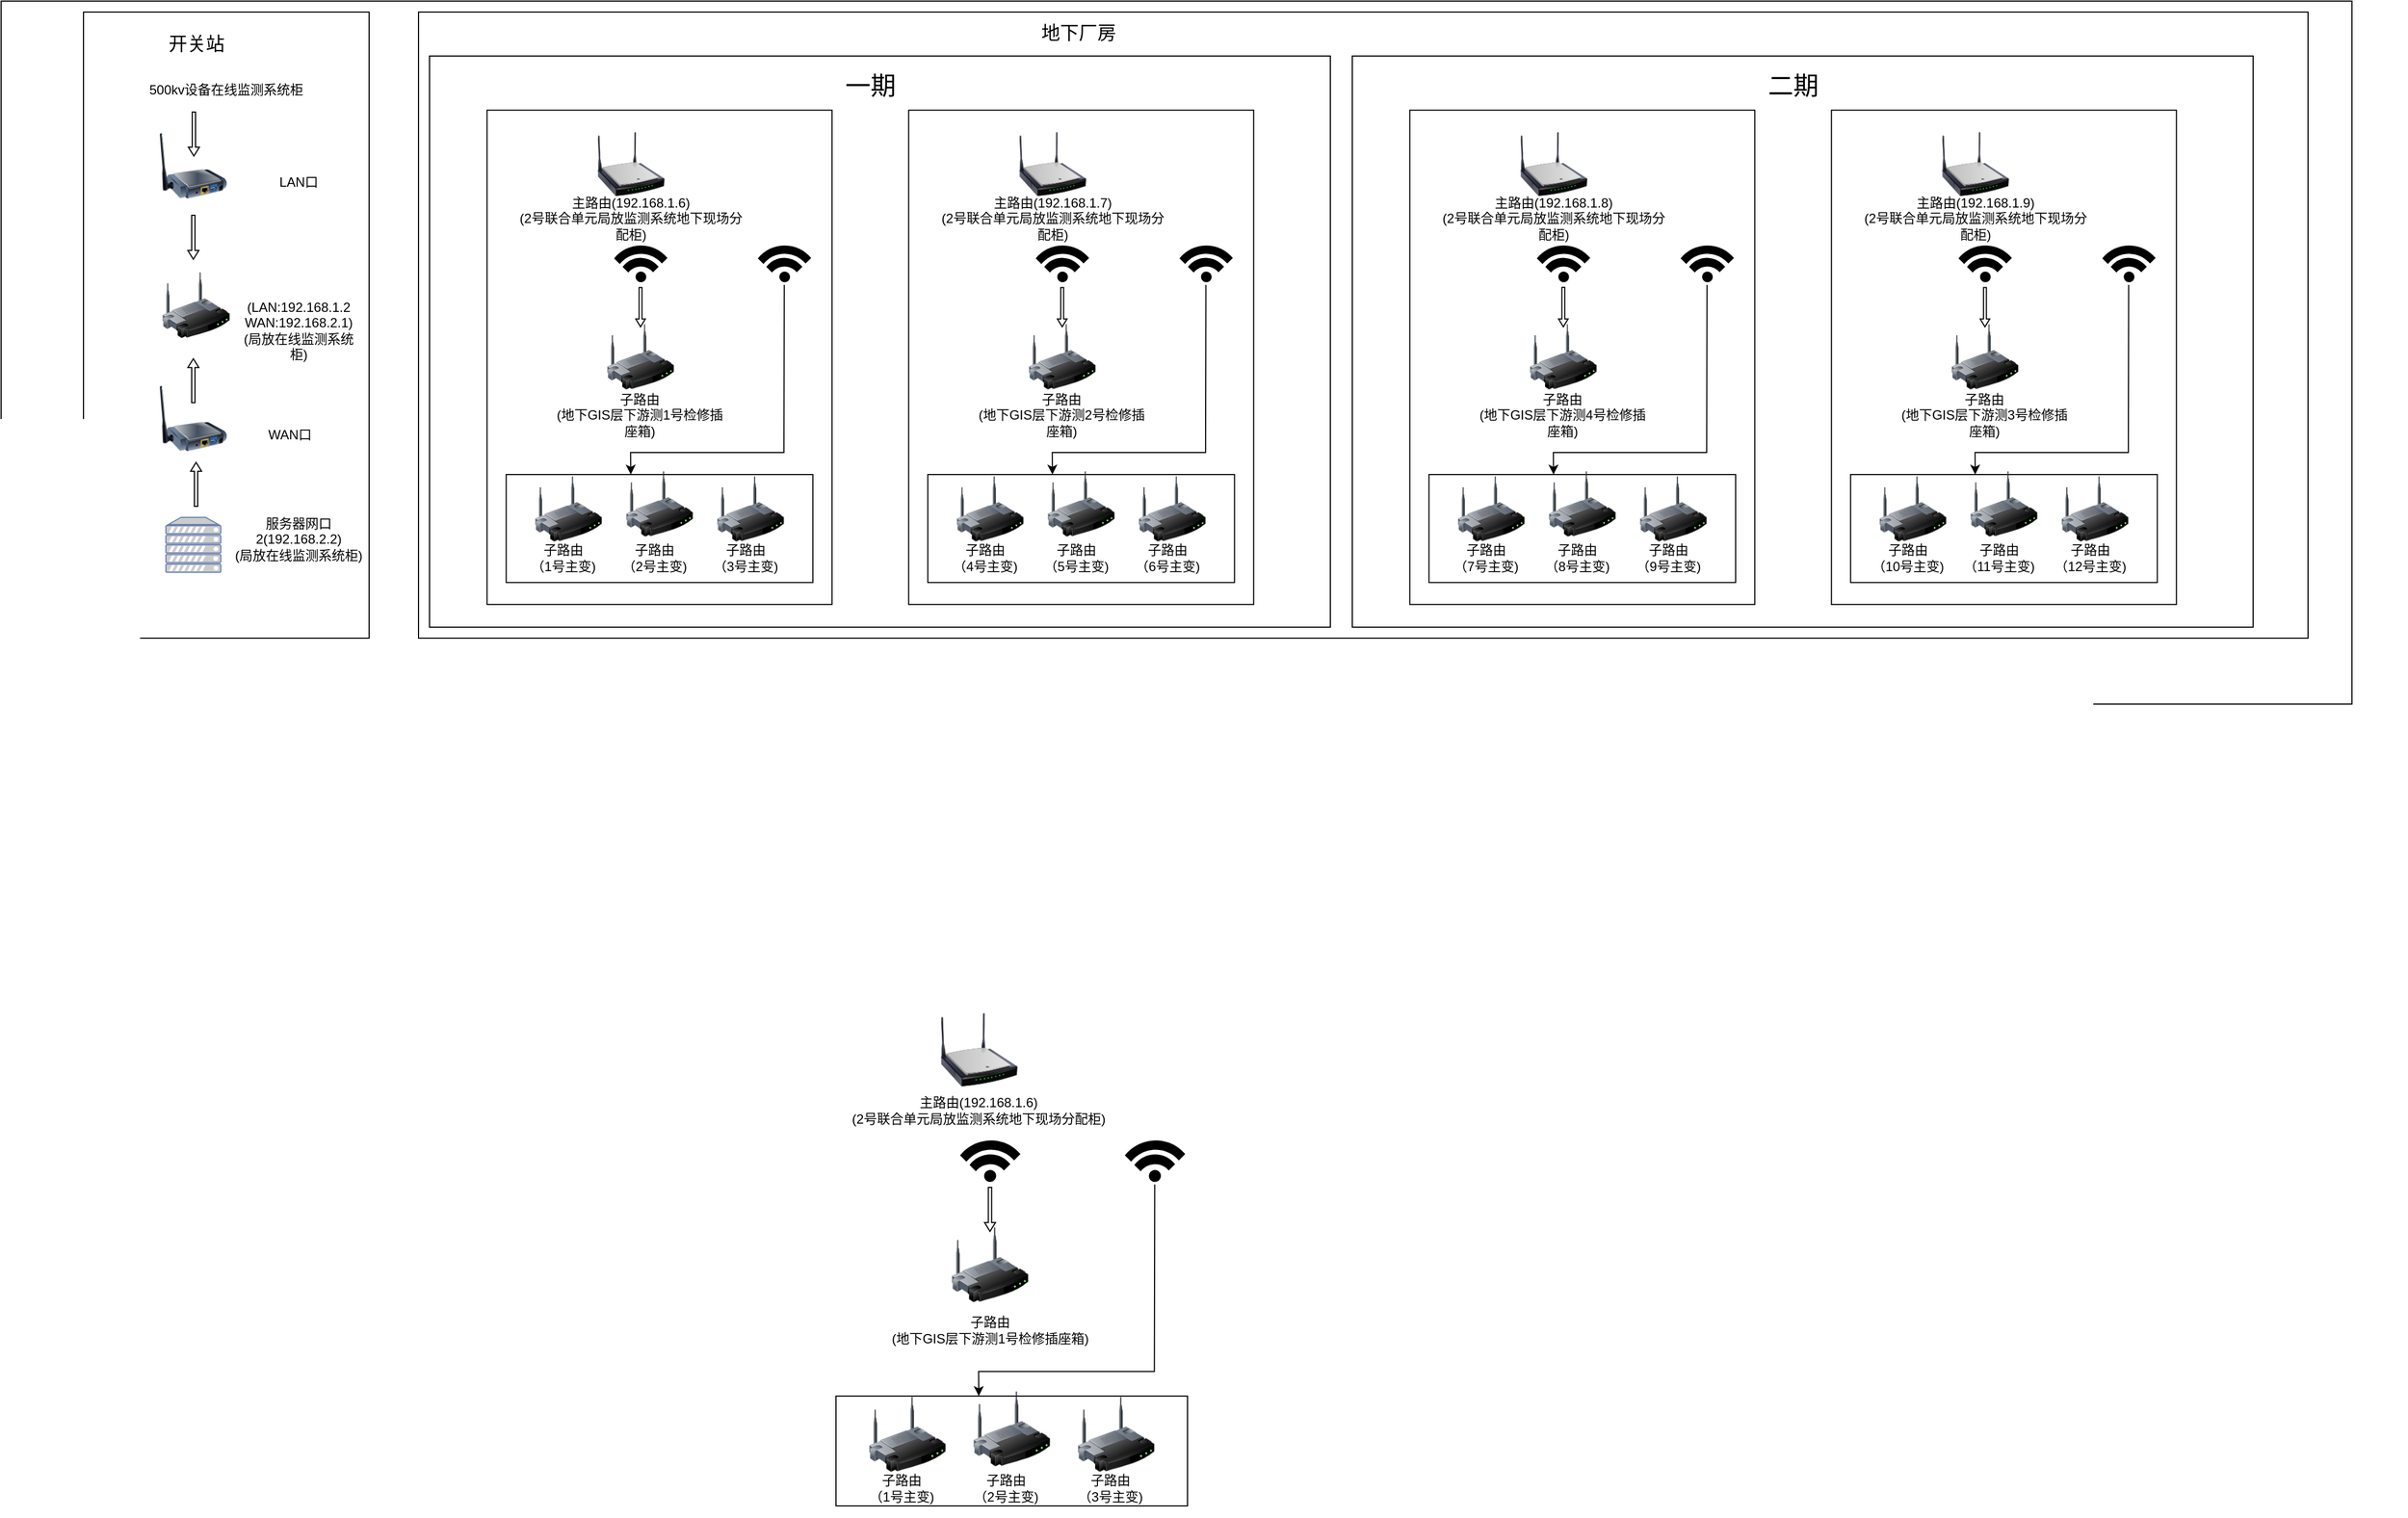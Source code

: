 <mxfile version="24.7.6">
  <diagram name="Page-1" id="aosDA4qA5bZYDhBi-emK">
    <mxGraphModel dx="1353" dy="1189" grid="1" gridSize="10" guides="1" tooltips="1" connect="1" arrows="1" fold="1" page="1" pageScale="1" pageWidth="827" pageHeight="1169" math="0" shadow="0">
      <root>
        <mxCell id="0" />
        <mxCell id="1" parent="0" />
        <mxCell id="ZMJJaka81BN4asmu8L4e-189" value="" style="rounded=0;whiteSpace=wrap;html=1;" vertex="1" parent="1">
          <mxGeometry x="260" y="40" width="2140" height="640" as="geometry" />
        </mxCell>
        <mxCell id="ZMJJaka81BN4asmu8L4e-63" value="" style="group" vertex="1" connectable="0" parent="1">
          <mxGeometry x="620" y="60" width="1830" height="820" as="geometry" />
        </mxCell>
        <mxCell id="ZMJJaka81BN4asmu8L4e-188" value="地下厂房" style="rounded=0;whiteSpace=wrap;html=1;fillColor=none;fontSize=17;strokeColor=none;" vertex="1" parent="ZMJJaka81BN4asmu8L4e-63">
          <mxGeometry x="561" y="-20" width="120" height="60" as="geometry" />
        </mxCell>
        <mxCell id="ZMJJaka81BN4asmu8L4e-4" value="" style="rounded=0;whiteSpace=wrap;html=1;fillColor=none;" vertex="1" parent="1">
          <mxGeometry x="335" y="50" width="260" height="570" as="geometry" />
        </mxCell>
        <mxCell id="ZMJJaka81BN4asmu8L4e-5" value="500kv设备在线监测系统柜" style="rounded=0;whiteSpace=wrap;html=1;fillColor=none;strokeColor=none;" vertex="1" parent="1">
          <mxGeometry x="390" y="91" width="150" height="60" as="geometry" />
        </mxCell>
        <mxCell id="ZMJJaka81BN4asmu8L4e-7" value="" style="image;html=1;image=img/lib/clip_art/networking/Print_Server_Wireless_128x128.png" vertex="1" parent="1">
          <mxGeometry x="402.5" y="160" width="65" height="60" as="geometry" />
        </mxCell>
        <mxCell id="ZMJJaka81BN4asmu8L4e-9" value="" style="image;html=1;image=img/lib/clip_art/networking/Wireless_Router_128x128.png" vertex="1" parent="1">
          <mxGeometry x="402.5" y="287" width="70" height="60" as="geometry" />
        </mxCell>
        <mxCell id="ZMJJaka81BN4asmu8L4e-18" value="" style="fontColor=#0066CC;verticalAlign=top;verticalLabelPosition=bottom;labelPosition=center;align=center;html=1;outlineConnect=0;fillColor=#CCCCCC;strokeColor=#6881B3;gradientColor=none;gradientDirection=north;strokeWidth=2;shape=mxgraph.networks.server;" vertex="1" parent="1">
          <mxGeometry x="410" y="510" width="50" height="50" as="geometry" />
        </mxCell>
        <mxCell id="ZMJJaka81BN4asmu8L4e-20" value="LAN口" style="rounded=0;whiteSpace=wrap;html=1;fillColor=none;strokeColor=none;" vertex="1" parent="1">
          <mxGeometry x="507.5" y="190" width="46" height="30" as="geometry" />
        </mxCell>
        <mxCell id="ZMJJaka81BN4asmu8L4e-21" value="" style="shape=singleArrow;direction=south;whiteSpace=wrap;html=1;" vertex="1" parent="1">
          <mxGeometry x="430" y="235" width="10" height="40" as="geometry" />
        </mxCell>
        <mxCell id="ZMJJaka81BN4asmu8L4e-22" value="(LAN:192.168.1.2&lt;div&gt;WAN:192.168.2.1)(局放在线监测系统柜)&lt;/div&gt;" style="rounded=0;whiteSpace=wrap;html=1;fillColor=none;strokeColor=none;" vertex="1" parent="1">
          <mxGeometry x="472.5" y="310" width="116" height="60" as="geometry" />
        </mxCell>
        <mxCell id="ZMJJaka81BN4asmu8L4e-26" value="" style="shape=singleArrow;direction=south;whiteSpace=wrap;html=1;" vertex="1" parent="1">
          <mxGeometry x="430.5" y="141" width="10" height="40" as="geometry" />
        </mxCell>
        <mxCell id="ZMJJaka81BN4asmu8L4e-29" value="" style="shape=singleArrow;direction=south;whiteSpace=wrap;html=1;rotation=-180;" vertex="1" parent="1">
          <mxGeometry x="430" y="365.6" width="10" height="40" as="geometry" />
        </mxCell>
        <mxCell id="ZMJJaka81BN4asmu8L4e-30" value="" style="image;html=1;image=img/lib/clip_art/networking/Print_Server_Wireless_128x128.png" vertex="1" parent="1">
          <mxGeometry x="402.5" y="390" width="65" height="60" as="geometry" />
        </mxCell>
        <mxCell id="ZMJJaka81BN4asmu8L4e-31" value="WAN口" style="rounded=0;whiteSpace=wrap;html=1;fillColor=none;strokeColor=none;" vertex="1" parent="1">
          <mxGeometry x="500" y="420" width="46" height="30" as="geometry" />
        </mxCell>
        <mxCell id="ZMJJaka81BN4asmu8L4e-32" value="" style="shape=singleArrow;direction=south;whiteSpace=wrap;html=1;rotation=-180;" vertex="1" parent="1">
          <mxGeometry x="432.5" y="460" width="10" height="40" as="geometry" />
        </mxCell>
        <mxCell id="ZMJJaka81BN4asmu8L4e-33" value="服务器网口2(192.168.2.2)&lt;div&gt;(局放在线监测系统柜)&lt;/div&gt;" style="rounded=0;whiteSpace=wrap;html=1;strokeColor=none;fillColor=none;" vertex="1" parent="1">
          <mxGeometry x="470.5" y="500" width="120" height="60" as="geometry" />
        </mxCell>
        <mxCell id="ZMJJaka81BN4asmu8L4e-36" value="开关站" style="rounded=0;whiteSpace=wrap;html=1;fillColor=none;strokeColor=none;fontSize=17;" vertex="1" parent="1">
          <mxGeometry x="387.5" y="60" width="100" height="40" as="geometry" />
        </mxCell>
        <mxCell id="ZMJJaka81BN4asmu8L4e-83" value="" style="group" vertex="1" connectable="0" parent="1">
          <mxGeometry x="1000" y="940" width="360" height="480" as="geometry" />
        </mxCell>
        <mxCell id="ZMJJaka81BN4asmu8L4e-84" value="" style="group" vertex="1" connectable="0" parent="ZMJJaka81BN4asmu8L4e-83">
          <mxGeometry width="360" height="480" as="geometry" />
        </mxCell>
        <mxCell id="ZMJJaka81BN4asmu8L4e-86" value="" style="image;html=1;image=img/lib/clip_art/networking/Wireless_Router_N_128x128.png" vertex="1" parent="ZMJJaka81BN4asmu8L4e-84">
          <mxGeometry x="115.2" y="20" width="70" height="69" as="geometry" />
        </mxCell>
        <mxCell id="ZMJJaka81BN4asmu8L4e-87" value="" style="dashed=0;outlineConnect=0;html=1;align=center;labelPosition=center;verticalLabelPosition=bottom;verticalAlign=top;shape=mxgraph.weblogos.feed;fillColor=#000000;rotation=-45;" vertex="1" parent="ZMJJaka81BN4asmu8L4e-84">
          <mxGeometry x="140" y="130" width="40.4" height="39.23" as="geometry" />
        </mxCell>
        <mxCell id="ZMJJaka81BN4asmu8L4e-88" value="主路由(192.168.1.6)&lt;div&gt;(2号联合单元局放监测系统地下现场分配柜)&lt;span class=&quot;eusoft-eudic-chrome-extension-translate-content&quot;&gt;&lt;/span&gt;&lt;br&gt;&lt;/div&gt;" style="rounded=0;whiteSpace=wrap;html=1;strokeColor=none;fillColor=none;" vertex="1" parent="ZMJJaka81BN4asmu8L4e-84">
          <mxGeometry x="30.2" y="80" width="240" height="60" as="geometry" />
        </mxCell>
        <mxCell id="ZMJJaka81BN4asmu8L4e-89" value="" style="shape=singleArrow;direction=south;whiteSpace=wrap;html=1;" vertex="1" parent="ZMJJaka81BN4asmu8L4e-84">
          <mxGeometry x="155.2" y="180" width="10" height="40" as="geometry" />
        </mxCell>
        <mxCell id="ZMJJaka81BN4asmu8L4e-90" value="" style="rounded=0;whiteSpace=wrap;html=1;fillColor=none;" vertex="1" parent="ZMJJaka81BN4asmu8L4e-84">
          <mxGeometry x="20" y="370" width="320" height="100" as="geometry" />
        </mxCell>
        <mxCell id="ZMJJaka81BN4asmu8L4e-91" value="" style="image;html=1;image=img/lib/clip_art/networking/Wireless_Router_128x128.png" vertex="1" parent="ZMJJaka81BN4asmu8L4e-84">
          <mxGeometry x="50" y="370" width="70" height="70" as="geometry" />
        </mxCell>
        <mxCell id="ZMJJaka81BN4asmu8L4e-92" value="&lt;div&gt;&lt;br&gt;&lt;/div&gt;&lt;div&gt;子路由&lt;/div&gt;（1号主变)" style="rounded=0;whiteSpace=wrap;html=1;fillColor=none;strokeColor=none;" vertex="1" parent="ZMJJaka81BN4asmu8L4e-84">
          <mxGeometry x="40" y="430" width="80" height="34.4" as="geometry" />
        </mxCell>
        <mxCell id="ZMJJaka81BN4asmu8L4e-93" value="" style="image;html=1;image=img/lib/clip_art/networking/Wireless_Router_128x128.png" vertex="1" parent="ZMJJaka81BN4asmu8L4e-84">
          <mxGeometry x="145" y="365" width="70" height="70" as="geometry" />
        </mxCell>
        <mxCell id="ZMJJaka81BN4asmu8L4e-94" value="" style="image;html=1;image=img/lib/clip_art/networking/Wireless_Router_128x128.png" vertex="1" parent="ZMJJaka81BN4asmu8L4e-84">
          <mxGeometry x="240" y="370" width="70" height="70" as="geometry" />
        </mxCell>
        <mxCell id="ZMJJaka81BN4asmu8L4e-95" value="&lt;div&gt;&lt;br&gt;&lt;/div&gt;&lt;div&gt;子路由&lt;/div&gt;（3号主变)" style="rounded=0;whiteSpace=wrap;html=1;fillColor=none;strokeColor=none;" vertex="1" parent="ZMJJaka81BN4asmu8L4e-84">
          <mxGeometry x="230" y="430.0" width="80" height="34.4" as="geometry" />
        </mxCell>
        <mxCell id="ZMJJaka81BN4asmu8L4e-96" value="&lt;div&gt;&lt;br&gt;&lt;/div&gt;&lt;div&gt;子路由&lt;/div&gt;（2号主变)" style="rounded=0;whiteSpace=wrap;html=1;fillColor=none;strokeColor=none;" vertex="1" parent="ZMJJaka81BN4asmu8L4e-84">
          <mxGeometry x="135" y="430" width="80" height="34.4" as="geometry" />
        </mxCell>
        <mxCell id="ZMJJaka81BN4asmu8L4e-97" value="" style="dashed=0;outlineConnect=0;html=1;align=center;labelPosition=center;verticalLabelPosition=bottom;verticalAlign=top;shape=mxgraph.weblogos.feed;fillColor=#000000;rotation=-45;" vertex="1" parent="ZMJJaka81BN4asmu8L4e-84">
          <mxGeometry x="290" y="130" width="40.4" height="39.23" as="geometry" />
        </mxCell>
        <mxCell id="ZMJJaka81BN4asmu8L4e-98" value="" style="endArrow=classic;html=1;rounded=0;" edge="1" parent="ZMJJaka81BN4asmu8L4e-84" source="ZMJJaka81BN4asmu8L4e-97">
          <mxGeometry width="50" height="50" relative="1" as="geometry">
            <mxPoint x="309.999" y="194.996" as="sourcePoint" />
            <mxPoint x="150" y="370" as="targetPoint" />
            <Array as="points">
              <mxPoint x="309.83" y="347.61" />
              <mxPoint x="149.83" y="347.61" />
            </Array>
          </mxGeometry>
        </mxCell>
        <mxCell id="ZMJJaka81BN4asmu8L4e-99" value="" style="image;html=1;image=img/lib/clip_art/networking/Wireless_Router_128x128.png" vertex="1" parent="ZMJJaka81BN4asmu8L4e-83">
          <mxGeometry x="125.2" y="215.6" width="70" height="70" as="geometry" />
        </mxCell>
        <mxCell id="ZMJJaka81BN4asmu8L4e-100" value="子路由&lt;div&gt;(地下GIS层下游测1号检修插座箱)&lt;/div&gt;" style="rounded=0;whiteSpace=wrap;html=1;strokeColor=none;fillColor=none;" vertex="1" parent="ZMJJaka81BN4asmu8L4e-83">
          <mxGeometry x="67.8" y="280" width="184.8" height="60" as="geometry" />
        </mxCell>
        <mxCell id="ZMJJaka81BN4asmu8L4e-102" value="" style="rounded=0;whiteSpace=wrap;html=1;strokeColor=none;fillColor=none;" vertex="1" parent="1">
          <mxGeometry x="1020" y="420" width="120" height="60" as="geometry" />
        </mxCell>
        <mxCell id="ZMJJaka81BN4asmu8L4e-148" value="" style="rounded=0;whiteSpace=wrap;html=1;fillColor=none;" vertex="1" parent="1">
          <mxGeometry x="640" y="50" width="1720" height="570" as="geometry" />
        </mxCell>
        <mxCell id="ZMJJaka81BN4asmu8L4e-107" value="" style="group" vertex="1" connectable="0" parent="1">
          <mxGeometry x="650" y="90" width="820" height="520" as="geometry" />
        </mxCell>
        <mxCell id="ZMJJaka81BN4asmu8L4e-108" value="" style="rounded=0;whiteSpace=wrap;html=1;fillColor=none;strokeColor=default;" vertex="1" parent="ZMJJaka81BN4asmu8L4e-107">
          <mxGeometry width="820" height="520" as="geometry" />
        </mxCell>
        <mxCell id="ZMJJaka81BN4asmu8L4e-109" value="" style="group" vertex="1" connectable="0" parent="ZMJJaka81BN4asmu8L4e-107">
          <mxGeometry x="52.34" y="49.31" width="314.043" height="450" as="geometry" />
        </mxCell>
        <mxCell id="ZMJJaka81BN4asmu8L4e-110" value="" style="group" vertex="1" connectable="0" parent="ZMJJaka81BN4asmu8L4e-109">
          <mxGeometry width="314.043" height="450" as="geometry" />
        </mxCell>
        <mxCell id="ZMJJaka81BN4asmu8L4e-111" value="" style="rounded=0;whiteSpace=wrap;html=1;fillColor=none;" vertex="1" parent="ZMJJaka81BN4asmu8L4e-110">
          <mxGeometry width="314.04" height="450" as="geometry" />
        </mxCell>
        <mxCell id="ZMJJaka81BN4asmu8L4e-112" value="" style="image;html=1;image=img/lib/clip_art/networking/Wireless_Router_N_128x128.png" vertex="1" parent="ZMJJaka81BN4asmu8L4e-110">
          <mxGeometry x="100.494" y="17.931" width="61.064" height="61.862" as="geometry" />
        </mxCell>
        <mxCell id="ZMJJaka81BN4asmu8L4e-113" value="" style="dashed=0;outlineConnect=0;html=1;align=center;labelPosition=center;verticalLabelPosition=bottom;verticalAlign=top;shape=mxgraph.weblogos.feed;fillColor=#000000;rotation=-45;" vertex="1" parent="ZMJJaka81BN4asmu8L4e-110">
          <mxGeometry x="122.128" y="116.552" width="35.243" height="35.172" as="geometry" />
        </mxCell>
        <mxCell id="ZMJJaka81BN4asmu8L4e-114" value="主路由(192.168.1.6)&lt;div&gt;(2号联合单元局放监测系统地下现场分配柜)&lt;span class=&quot;eusoft-eudic-chrome-extension-translate-content&quot;&gt;&lt;/span&gt;&lt;br&gt;&lt;/div&gt;" style="rounded=0;whiteSpace=wrap;html=1;strokeColor=none;fillColor=none;" vertex="1" parent="ZMJJaka81BN4asmu8L4e-110">
          <mxGeometry x="26.345" y="71.724" width="209.362" height="53.793" as="geometry" />
        </mxCell>
        <mxCell id="ZMJJaka81BN4asmu8L4e-115" value="" style="shape=singleArrow;direction=south;whiteSpace=wrap;html=1;" vertex="1" parent="ZMJJaka81BN4asmu8L4e-110">
          <mxGeometry x="135.387" y="161.379" width="8.723" height="35.862" as="geometry" />
        </mxCell>
        <mxCell id="ZMJJaka81BN4asmu8L4e-116" value="" style="rounded=0;whiteSpace=wrap;html=1;fillColor=none;" vertex="1" parent="ZMJJaka81BN4asmu8L4e-110">
          <mxGeometry x="17.45" y="331.72" width="279.15" height="98.28" as="geometry" />
        </mxCell>
        <mxCell id="ZMJJaka81BN4asmu8L4e-117" value="" style="image;html=1;image=img/lib/clip_art/networking/Wireless_Router_128x128.png" vertex="1" parent="ZMJJaka81BN4asmu8L4e-110">
          <mxGeometry x="43.617" y="331.724" width="61.064" height="62.759" as="geometry" />
        </mxCell>
        <mxCell id="ZMJJaka81BN4asmu8L4e-118" value="&lt;div&gt;&lt;br&gt;&lt;/div&gt;&lt;div&gt;子路由&lt;/div&gt;（1号主变)" style="rounded=0;whiteSpace=wrap;html=1;fillColor=none;strokeColor=none;" vertex="1" parent="ZMJJaka81BN4asmu8L4e-110">
          <mxGeometry x="34.894" y="385.517" width="69.787" height="30.841" as="geometry" />
        </mxCell>
        <mxCell id="ZMJJaka81BN4asmu8L4e-119" value="" style="image;html=1;image=img/lib/clip_art/networking/Wireless_Router_128x128.png" vertex="1" parent="ZMJJaka81BN4asmu8L4e-110">
          <mxGeometry x="126.489" y="327.241" width="61.064" height="62.759" as="geometry" />
        </mxCell>
        <mxCell id="ZMJJaka81BN4asmu8L4e-120" value="" style="image;html=1;image=img/lib/clip_art/networking/Wireless_Router_128x128.png" vertex="1" parent="ZMJJaka81BN4asmu8L4e-110">
          <mxGeometry x="209.362" y="331.724" width="61.064" height="62.759" as="geometry" />
        </mxCell>
        <mxCell id="ZMJJaka81BN4asmu8L4e-121" value="&lt;div&gt;&lt;br&gt;&lt;/div&gt;&lt;div&gt;子路由&lt;/div&gt;（3号主变)" style="rounded=0;whiteSpace=wrap;html=1;fillColor=none;strokeColor=none;" vertex="1" parent="ZMJJaka81BN4asmu8L4e-110">
          <mxGeometry x="200.638" y="385.517" width="69.787" height="30.841" as="geometry" />
        </mxCell>
        <mxCell id="ZMJJaka81BN4asmu8L4e-122" value="&lt;div&gt;&lt;br&gt;&lt;/div&gt;&lt;div&gt;子路由&lt;/div&gt;（2号主变)" style="rounded=0;whiteSpace=wrap;html=1;fillColor=none;strokeColor=none;" vertex="1" parent="ZMJJaka81BN4asmu8L4e-110">
          <mxGeometry x="117.766" y="385.517" width="69.787" height="30.841" as="geometry" />
        </mxCell>
        <mxCell id="ZMJJaka81BN4asmu8L4e-123" value="" style="dashed=0;outlineConnect=0;html=1;align=center;labelPosition=center;verticalLabelPosition=bottom;verticalAlign=top;shape=mxgraph.weblogos.feed;fillColor=#000000;rotation=-45;" vertex="1" parent="ZMJJaka81BN4asmu8L4e-110">
          <mxGeometry x="252.979" y="116.552" width="35.243" height="35.172" as="geometry" />
        </mxCell>
        <mxCell id="ZMJJaka81BN4asmu8L4e-124" value="" style="endArrow=classic;html=1;rounded=0;" edge="1" parent="ZMJJaka81BN4asmu8L4e-110" source="ZMJJaka81BN4asmu8L4e-123">
          <mxGeometry width="50" height="50" relative="1" as="geometry">
            <mxPoint x="270.425" y="174.824" as="sourcePoint" />
            <mxPoint x="130.851" y="331.724" as="targetPoint" />
            <Array as="points">
              <mxPoint x="270.277" y="311.65" />
              <mxPoint x="130.703" y="311.65" />
            </Array>
          </mxGeometry>
        </mxCell>
        <mxCell id="ZMJJaka81BN4asmu8L4e-125" value="" style="image;html=1;image=img/lib/clip_art/networking/Wireless_Router_128x128.png" vertex="1" parent="ZMJJaka81BN4asmu8L4e-109">
          <mxGeometry x="109.217" y="193.297" width="61.064" height="62.759" as="geometry" />
        </mxCell>
        <mxCell id="ZMJJaka81BN4asmu8L4e-126" value="子路由&lt;div&gt;(地下GIS层下游测1号检修插座箱)&lt;/div&gt;" style="rounded=0;whiteSpace=wrap;html=1;strokeColor=none;fillColor=none;" vertex="1" parent="ZMJJaka81BN4asmu8L4e-109">
          <mxGeometry x="59.145" y="251.034" width="161.209" height="53.793" as="geometry" />
        </mxCell>
        <mxCell id="ZMJJaka81BN4asmu8L4e-127" value="" style="group" vertex="1" connectable="0" parent="ZMJJaka81BN4asmu8L4e-107">
          <mxGeometry x="436.17" y="49.31" width="314.043" height="450" as="geometry" />
        </mxCell>
        <mxCell id="ZMJJaka81BN4asmu8L4e-128" value="" style="group" vertex="1" connectable="0" parent="ZMJJaka81BN4asmu8L4e-127">
          <mxGeometry width="314.043" height="450" as="geometry" />
        </mxCell>
        <mxCell id="ZMJJaka81BN4asmu8L4e-129" value="" style="rounded=0;whiteSpace=wrap;html=1;fillColor=none;" vertex="1" parent="ZMJJaka81BN4asmu8L4e-128">
          <mxGeometry width="314.04" height="450" as="geometry" />
        </mxCell>
        <mxCell id="ZMJJaka81BN4asmu8L4e-130" value="" style="image;html=1;image=img/lib/clip_art/networking/Wireless_Router_N_128x128.png" vertex="1" parent="ZMJJaka81BN4asmu8L4e-128">
          <mxGeometry x="100.494" y="17.931" width="61.064" height="61.862" as="geometry" />
        </mxCell>
        <mxCell id="ZMJJaka81BN4asmu8L4e-131" value="" style="dashed=0;outlineConnect=0;html=1;align=center;labelPosition=center;verticalLabelPosition=bottom;verticalAlign=top;shape=mxgraph.weblogos.feed;fillColor=#000000;rotation=-45;" vertex="1" parent="ZMJJaka81BN4asmu8L4e-128">
          <mxGeometry x="122.128" y="116.552" width="35.243" height="35.172" as="geometry" />
        </mxCell>
        <mxCell id="ZMJJaka81BN4asmu8L4e-132" value="主路由(192.168.1.7)&lt;div&gt;(2号联合单元局放监测系统地下现场分配柜)&lt;span class=&quot;eusoft-eudic-chrome-extension-translate-content&quot;&gt;&lt;/span&gt;&lt;br&gt;&lt;/div&gt;" style="rounded=0;whiteSpace=wrap;html=1;strokeColor=none;fillColor=none;" vertex="1" parent="ZMJJaka81BN4asmu8L4e-128">
          <mxGeometry x="26.345" y="71.724" width="209.362" height="53.793" as="geometry" />
        </mxCell>
        <mxCell id="ZMJJaka81BN4asmu8L4e-133" value="" style="shape=singleArrow;direction=south;whiteSpace=wrap;html=1;" vertex="1" parent="ZMJJaka81BN4asmu8L4e-128">
          <mxGeometry x="135.387" y="161.379" width="8.723" height="35.862" as="geometry" />
        </mxCell>
        <mxCell id="ZMJJaka81BN4asmu8L4e-134" value="" style="rounded=0;whiteSpace=wrap;html=1;fillColor=none;" vertex="1" parent="ZMJJaka81BN4asmu8L4e-128">
          <mxGeometry x="17.45" y="331.72" width="279.15" height="98.28" as="geometry" />
        </mxCell>
        <mxCell id="ZMJJaka81BN4asmu8L4e-135" value="" style="image;html=1;image=img/lib/clip_art/networking/Wireless_Router_128x128.png" vertex="1" parent="ZMJJaka81BN4asmu8L4e-128">
          <mxGeometry x="43.617" y="331.724" width="61.064" height="62.759" as="geometry" />
        </mxCell>
        <mxCell id="ZMJJaka81BN4asmu8L4e-136" value="&lt;div&gt;&lt;br&gt;&lt;/div&gt;&lt;div&gt;子路由&lt;/div&gt;（4号主变)" style="rounded=0;whiteSpace=wrap;html=1;fillColor=none;strokeColor=none;" vertex="1" parent="ZMJJaka81BN4asmu8L4e-128">
          <mxGeometry x="34.894" y="385.517" width="69.787" height="30.841" as="geometry" />
        </mxCell>
        <mxCell id="ZMJJaka81BN4asmu8L4e-137" value="" style="image;html=1;image=img/lib/clip_art/networking/Wireless_Router_128x128.png" vertex="1" parent="ZMJJaka81BN4asmu8L4e-128">
          <mxGeometry x="126.489" y="327.241" width="61.064" height="62.759" as="geometry" />
        </mxCell>
        <mxCell id="ZMJJaka81BN4asmu8L4e-138" value="" style="image;html=1;image=img/lib/clip_art/networking/Wireless_Router_128x128.png" vertex="1" parent="ZMJJaka81BN4asmu8L4e-128">
          <mxGeometry x="209.362" y="331.724" width="61.064" height="62.759" as="geometry" />
        </mxCell>
        <mxCell id="ZMJJaka81BN4asmu8L4e-139" value="&lt;div&gt;&lt;br&gt;&lt;/div&gt;&lt;div&gt;子路由&lt;/div&gt;（6号主变)" style="rounded=0;whiteSpace=wrap;html=1;fillColor=none;strokeColor=none;" vertex="1" parent="ZMJJaka81BN4asmu8L4e-128">
          <mxGeometry x="200.638" y="385.517" width="69.787" height="30.841" as="geometry" />
        </mxCell>
        <mxCell id="ZMJJaka81BN4asmu8L4e-140" value="&lt;div&gt;&lt;br&gt;&lt;/div&gt;&lt;div&gt;子路由&lt;/div&gt;（5号主变)" style="rounded=0;whiteSpace=wrap;html=1;fillColor=none;strokeColor=none;" vertex="1" parent="ZMJJaka81BN4asmu8L4e-128">
          <mxGeometry x="117.766" y="385.517" width="69.787" height="30.841" as="geometry" />
        </mxCell>
        <mxCell id="ZMJJaka81BN4asmu8L4e-141" value="" style="dashed=0;outlineConnect=0;html=1;align=center;labelPosition=center;verticalLabelPosition=bottom;verticalAlign=top;shape=mxgraph.weblogos.feed;fillColor=#000000;rotation=-45;" vertex="1" parent="ZMJJaka81BN4asmu8L4e-128">
          <mxGeometry x="252.979" y="116.552" width="35.243" height="35.172" as="geometry" />
        </mxCell>
        <mxCell id="ZMJJaka81BN4asmu8L4e-142" value="" style="endArrow=classic;html=1;rounded=0;" edge="1" parent="ZMJJaka81BN4asmu8L4e-128" source="ZMJJaka81BN4asmu8L4e-141">
          <mxGeometry width="50" height="50" relative="1" as="geometry">
            <mxPoint x="270.425" y="174.824" as="sourcePoint" />
            <mxPoint x="130.851" y="331.724" as="targetPoint" />
            <Array as="points">
              <mxPoint x="270.277" y="311.65" />
              <mxPoint x="130.703" y="311.65" />
            </Array>
          </mxGeometry>
        </mxCell>
        <mxCell id="ZMJJaka81BN4asmu8L4e-143" value="" style="image;html=1;image=img/lib/clip_art/networking/Wireless_Router_128x128.png" vertex="1" parent="ZMJJaka81BN4asmu8L4e-127">
          <mxGeometry x="109.217" y="193.297" width="61.064" height="62.759" as="geometry" />
        </mxCell>
        <mxCell id="ZMJJaka81BN4asmu8L4e-144" value="子路由&lt;div&gt;(地下GIS层下游测2号检修插座箱)&lt;/div&gt;" style="rounded=0;whiteSpace=wrap;html=1;strokeColor=none;fillColor=none;" vertex="1" parent="ZMJJaka81BN4asmu8L4e-127">
          <mxGeometry x="59.145" y="251.034" width="161.209" height="53.793" as="geometry" />
        </mxCell>
        <mxCell id="ZMJJaka81BN4asmu8L4e-145" value="一期" style="rounded=0;whiteSpace=wrap;html=1;strokeColor=none;fillColor=none;fontSize=23;" vertex="1" parent="ZMJJaka81BN4asmu8L4e-107">
          <mxGeometry x="348.936" width="104.681" height="53.793" as="geometry" />
        </mxCell>
        <mxCell id="ZMJJaka81BN4asmu8L4e-149" value="" style="group" vertex="1" connectable="0" parent="1">
          <mxGeometry x="1490" y="90" width="820" height="520" as="geometry" />
        </mxCell>
        <mxCell id="ZMJJaka81BN4asmu8L4e-150" value="" style="rounded=0;whiteSpace=wrap;html=1;fillColor=none;strokeColor=default;" vertex="1" parent="ZMJJaka81BN4asmu8L4e-149">
          <mxGeometry width="820" height="520" as="geometry" />
        </mxCell>
        <mxCell id="ZMJJaka81BN4asmu8L4e-151" value="" style="group" vertex="1" connectable="0" parent="ZMJJaka81BN4asmu8L4e-149">
          <mxGeometry x="52.34" y="49.31" width="314.043" height="450" as="geometry" />
        </mxCell>
        <mxCell id="ZMJJaka81BN4asmu8L4e-152" value="" style="group" vertex="1" connectable="0" parent="ZMJJaka81BN4asmu8L4e-151">
          <mxGeometry width="314.043" height="450" as="geometry" />
        </mxCell>
        <mxCell id="ZMJJaka81BN4asmu8L4e-153" value="" style="rounded=0;whiteSpace=wrap;html=1;fillColor=none;" vertex="1" parent="ZMJJaka81BN4asmu8L4e-152">
          <mxGeometry width="314.04" height="450" as="geometry" />
        </mxCell>
        <mxCell id="ZMJJaka81BN4asmu8L4e-154" value="" style="image;html=1;image=img/lib/clip_art/networking/Wireless_Router_N_128x128.png" vertex="1" parent="ZMJJaka81BN4asmu8L4e-152">
          <mxGeometry x="100.494" y="17.931" width="61.064" height="61.862" as="geometry" />
        </mxCell>
        <mxCell id="ZMJJaka81BN4asmu8L4e-155" value="" style="dashed=0;outlineConnect=0;html=1;align=center;labelPosition=center;verticalLabelPosition=bottom;verticalAlign=top;shape=mxgraph.weblogos.feed;fillColor=#000000;rotation=-45;" vertex="1" parent="ZMJJaka81BN4asmu8L4e-152">
          <mxGeometry x="122.128" y="116.552" width="35.243" height="35.172" as="geometry" />
        </mxCell>
        <mxCell id="ZMJJaka81BN4asmu8L4e-156" value="主路由(192.168.1.8)&lt;div&gt;(2号联合单元局放监测系统地下现场分配柜)&lt;span class=&quot;eusoft-eudic-chrome-extension-translate-content&quot;&gt;&lt;/span&gt;&lt;br&gt;&lt;/div&gt;" style="rounded=0;whiteSpace=wrap;html=1;strokeColor=none;fillColor=none;" vertex="1" parent="ZMJJaka81BN4asmu8L4e-152">
          <mxGeometry x="26.345" y="71.724" width="209.362" height="53.793" as="geometry" />
        </mxCell>
        <mxCell id="ZMJJaka81BN4asmu8L4e-157" value="" style="shape=singleArrow;direction=south;whiteSpace=wrap;html=1;" vertex="1" parent="ZMJJaka81BN4asmu8L4e-152">
          <mxGeometry x="135.387" y="161.379" width="8.723" height="35.862" as="geometry" />
        </mxCell>
        <mxCell id="ZMJJaka81BN4asmu8L4e-158" value="" style="rounded=0;whiteSpace=wrap;html=1;fillColor=none;" vertex="1" parent="ZMJJaka81BN4asmu8L4e-152">
          <mxGeometry x="17.45" y="331.72" width="279.15" height="98.28" as="geometry" />
        </mxCell>
        <mxCell id="ZMJJaka81BN4asmu8L4e-159" value="" style="image;html=1;image=img/lib/clip_art/networking/Wireless_Router_128x128.png" vertex="1" parent="ZMJJaka81BN4asmu8L4e-152">
          <mxGeometry x="43.617" y="331.724" width="61.064" height="62.759" as="geometry" />
        </mxCell>
        <mxCell id="ZMJJaka81BN4asmu8L4e-160" value="&lt;div&gt;&lt;br&gt;&lt;/div&gt;&lt;div&gt;子路由&lt;/div&gt;（7号主变)" style="rounded=0;whiteSpace=wrap;html=1;fillColor=none;strokeColor=none;" vertex="1" parent="ZMJJaka81BN4asmu8L4e-152">
          <mxGeometry x="34.894" y="385.517" width="69.787" height="30.841" as="geometry" />
        </mxCell>
        <mxCell id="ZMJJaka81BN4asmu8L4e-161" value="" style="image;html=1;image=img/lib/clip_art/networking/Wireless_Router_128x128.png" vertex="1" parent="ZMJJaka81BN4asmu8L4e-152">
          <mxGeometry x="126.489" y="327.241" width="61.064" height="62.759" as="geometry" />
        </mxCell>
        <mxCell id="ZMJJaka81BN4asmu8L4e-162" value="" style="image;html=1;image=img/lib/clip_art/networking/Wireless_Router_128x128.png" vertex="1" parent="ZMJJaka81BN4asmu8L4e-152">
          <mxGeometry x="209.362" y="331.724" width="61.064" height="62.759" as="geometry" />
        </mxCell>
        <mxCell id="ZMJJaka81BN4asmu8L4e-163" value="&lt;div&gt;&lt;br&gt;&lt;/div&gt;&lt;div&gt;子路由&lt;/div&gt;（9号主变)" style="rounded=0;whiteSpace=wrap;html=1;fillColor=none;strokeColor=none;" vertex="1" parent="ZMJJaka81BN4asmu8L4e-152">
          <mxGeometry x="200.638" y="385.517" width="69.787" height="30.841" as="geometry" />
        </mxCell>
        <mxCell id="ZMJJaka81BN4asmu8L4e-164" value="&lt;div&gt;&lt;br&gt;&lt;/div&gt;&lt;div&gt;子路由&lt;/div&gt;（8号主变)" style="rounded=0;whiteSpace=wrap;html=1;fillColor=none;strokeColor=none;" vertex="1" parent="ZMJJaka81BN4asmu8L4e-152">
          <mxGeometry x="117.766" y="385.517" width="69.787" height="30.841" as="geometry" />
        </mxCell>
        <mxCell id="ZMJJaka81BN4asmu8L4e-165" value="" style="dashed=0;outlineConnect=0;html=1;align=center;labelPosition=center;verticalLabelPosition=bottom;verticalAlign=top;shape=mxgraph.weblogos.feed;fillColor=#000000;rotation=-45;" vertex="1" parent="ZMJJaka81BN4asmu8L4e-152">
          <mxGeometry x="252.979" y="116.552" width="35.243" height="35.172" as="geometry" />
        </mxCell>
        <mxCell id="ZMJJaka81BN4asmu8L4e-166" value="" style="endArrow=classic;html=1;rounded=0;" edge="1" parent="ZMJJaka81BN4asmu8L4e-152" source="ZMJJaka81BN4asmu8L4e-165">
          <mxGeometry width="50" height="50" relative="1" as="geometry">
            <mxPoint x="270.425" y="174.824" as="sourcePoint" />
            <mxPoint x="130.851" y="331.724" as="targetPoint" />
            <Array as="points">
              <mxPoint x="270.277" y="311.65" />
              <mxPoint x="130.703" y="311.65" />
            </Array>
          </mxGeometry>
        </mxCell>
        <mxCell id="ZMJJaka81BN4asmu8L4e-167" value="" style="image;html=1;image=img/lib/clip_art/networking/Wireless_Router_128x128.png" vertex="1" parent="ZMJJaka81BN4asmu8L4e-151">
          <mxGeometry x="109.217" y="193.297" width="61.064" height="62.759" as="geometry" />
        </mxCell>
        <mxCell id="ZMJJaka81BN4asmu8L4e-168" value="子路由&lt;div&gt;(地下GIS层下游测4号检修插座箱)&lt;/div&gt;" style="rounded=0;whiteSpace=wrap;html=1;strokeColor=none;fillColor=none;" vertex="1" parent="ZMJJaka81BN4asmu8L4e-151">
          <mxGeometry x="59.145" y="251.034" width="161.209" height="53.793" as="geometry" />
        </mxCell>
        <mxCell id="ZMJJaka81BN4asmu8L4e-169" value="" style="group" vertex="1" connectable="0" parent="ZMJJaka81BN4asmu8L4e-149">
          <mxGeometry x="436.17" y="49.31" width="314.043" height="450" as="geometry" />
        </mxCell>
        <mxCell id="ZMJJaka81BN4asmu8L4e-170" value="" style="group" vertex="1" connectable="0" parent="ZMJJaka81BN4asmu8L4e-169">
          <mxGeometry width="314.043" height="450" as="geometry" />
        </mxCell>
        <mxCell id="ZMJJaka81BN4asmu8L4e-171" value="" style="rounded=0;whiteSpace=wrap;html=1;fillColor=none;" vertex="1" parent="ZMJJaka81BN4asmu8L4e-170">
          <mxGeometry width="314.04" height="450" as="geometry" />
        </mxCell>
        <mxCell id="ZMJJaka81BN4asmu8L4e-172" value="" style="image;html=1;image=img/lib/clip_art/networking/Wireless_Router_N_128x128.png" vertex="1" parent="ZMJJaka81BN4asmu8L4e-170">
          <mxGeometry x="100.494" y="17.931" width="61.064" height="61.862" as="geometry" />
        </mxCell>
        <mxCell id="ZMJJaka81BN4asmu8L4e-173" value="" style="dashed=0;outlineConnect=0;html=1;align=center;labelPosition=center;verticalLabelPosition=bottom;verticalAlign=top;shape=mxgraph.weblogos.feed;fillColor=#000000;rotation=-45;" vertex="1" parent="ZMJJaka81BN4asmu8L4e-170">
          <mxGeometry x="122.128" y="116.552" width="35.243" height="35.172" as="geometry" />
        </mxCell>
        <mxCell id="ZMJJaka81BN4asmu8L4e-174" value="主路由(192.168.1.9)&lt;div&gt;(2号联合单元局放监测系统地下现场分配柜)&lt;span class=&quot;eusoft-eudic-chrome-extension-translate-content&quot;&gt;&lt;/span&gt;&lt;br&gt;&lt;/div&gt;" style="rounded=0;whiteSpace=wrap;html=1;strokeColor=none;fillColor=none;" vertex="1" parent="ZMJJaka81BN4asmu8L4e-170">
          <mxGeometry x="26.345" y="71.724" width="209.362" height="53.793" as="geometry" />
        </mxCell>
        <mxCell id="ZMJJaka81BN4asmu8L4e-175" value="" style="shape=singleArrow;direction=south;whiteSpace=wrap;html=1;" vertex="1" parent="ZMJJaka81BN4asmu8L4e-170">
          <mxGeometry x="135.387" y="161.379" width="8.723" height="35.862" as="geometry" />
        </mxCell>
        <mxCell id="ZMJJaka81BN4asmu8L4e-176" value="" style="rounded=0;whiteSpace=wrap;html=1;fillColor=none;" vertex="1" parent="ZMJJaka81BN4asmu8L4e-170">
          <mxGeometry x="17.45" y="331.72" width="279.15" height="98.28" as="geometry" />
        </mxCell>
        <mxCell id="ZMJJaka81BN4asmu8L4e-177" value="" style="image;html=1;image=img/lib/clip_art/networking/Wireless_Router_128x128.png" vertex="1" parent="ZMJJaka81BN4asmu8L4e-170">
          <mxGeometry x="43.617" y="331.724" width="61.064" height="62.759" as="geometry" />
        </mxCell>
        <mxCell id="ZMJJaka81BN4asmu8L4e-178" value="&lt;div&gt;&lt;br&gt;&lt;/div&gt;&lt;div&gt;子路由&lt;/div&gt;（10号主变)" style="rounded=0;whiteSpace=wrap;html=1;fillColor=none;strokeColor=none;" vertex="1" parent="ZMJJaka81BN4asmu8L4e-170">
          <mxGeometry x="34.894" y="385.517" width="69.787" height="30.841" as="geometry" />
        </mxCell>
        <mxCell id="ZMJJaka81BN4asmu8L4e-179" value="" style="image;html=1;image=img/lib/clip_art/networking/Wireless_Router_128x128.png" vertex="1" parent="ZMJJaka81BN4asmu8L4e-170">
          <mxGeometry x="126.489" y="327.241" width="61.064" height="62.759" as="geometry" />
        </mxCell>
        <mxCell id="ZMJJaka81BN4asmu8L4e-180" value="" style="image;html=1;image=img/lib/clip_art/networking/Wireless_Router_128x128.png" vertex="1" parent="ZMJJaka81BN4asmu8L4e-170">
          <mxGeometry x="209.362" y="331.724" width="61.064" height="62.759" as="geometry" />
        </mxCell>
        <mxCell id="ZMJJaka81BN4asmu8L4e-181" value="&lt;div&gt;&lt;br&gt;&lt;/div&gt;&lt;div&gt;子路由&lt;/div&gt;（12号主变)" style="rounded=0;whiteSpace=wrap;html=1;fillColor=none;strokeColor=none;" vertex="1" parent="ZMJJaka81BN4asmu8L4e-170">
          <mxGeometry x="200.638" y="385.517" width="69.787" height="30.841" as="geometry" />
        </mxCell>
        <mxCell id="ZMJJaka81BN4asmu8L4e-182" value="&lt;div&gt;&lt;br&gt;&lt;/div&gt;&lt;div&gt;子路由&lt;/div&gt;（11号主变)" style="rounded=0;whiteSpace=wrap;html=1;fillColor=none;strokeColor=none;" vertex="1" parent="ZMJJaka81BN4asmu8L4e-170">
          <mxGeometry x="117.766" y="385.517" width="69.787" height="30.841" as="geometry" />
        </mxCell>
        <mxCell id="ZMJJaka81BN4asmu8L4e-183" value="" style="dashed=0;outlineConnect=0;html=1;align=center;labelPosition=center;verticalLabelPosition=bottom;verticalAlign=top;shape=mxgraph.weblogos.feed;fillColor=#000000;rotation=-45;" vertex="1" parent="ZMJJaka81BN4asmu8L4e-170">
          <mxGeometry x="252.979" y="116.552" width="35.243" height="35.172" as="geometry" />
        </mxCell>
        <mxCell id="ZMJJaka81BN4asmu8L4e-184" value="" style="endArrow=classic;html=1;rounded=0;" edge="1" parent="ZMJJaka81BN4asmu8L4e-170" source="ZMJJaka81BN4asmu8L4e-183">
          <mxGeometry width="50" height="50" relative="1" as="geometry">
            <mxPoint x="270.425" y="174.824" as="sourcePoint" />
            <mxPoint x="130.851" y="331.724" as="targetPoint" />
            <Array as="points">
              <mxPoint x="270.277" y="311.65" />
              <mxPoint x="130.703" y="311.65" />
            </Array>
          </mxGeometry>
        </mxCell>
        <mxCell id="ZMJJaka81BN4asmu8L4e-185" value="" style="image;html=1;image=img/lib/clip_art/networking/Wireless_Router_128x128.png" vertex="1" parent="ZMJJaka81BN4asmu8L4e-169">
          <mxGeometry x="109.217" y="193.297" width="61.064" height="62.759" as="geometry" />
        </mxCell>
        <mxCell id="ZMJJaka81BN4asmu8L4e-186" value="子路由&lt;div&gt;(地下GIS层下游测3号检修插座箱)&lt;/div&gt;" style="rounded=0;whiteSpace=wrap;html=1;strokeColor=none;fillColor=none;" vertex="1" parent="ZMJJaka81BN4asmu8L4e-169">
          <mxGeometry x="59.145" y="251.034" width="161.209" height="53.793" as="geometry" />
        </mxCell>
        <mxCell id="ZMJJaka81BN4asmu8L4e-187" value="二期" style="rounded=0;whiteSpace=wrap;html=1;strokeColor=none;fillColor=none;fontSize=23;" vertex="1" parent="ZMJJaka81BN4asmu8L4e-149">
          <mxGeometry x="348.936" width="104.681" height="53.793" as="geometry" />
        </mxCell>
      </root>
    </mxGraphModel>
  </diagram>
</mxfile>
